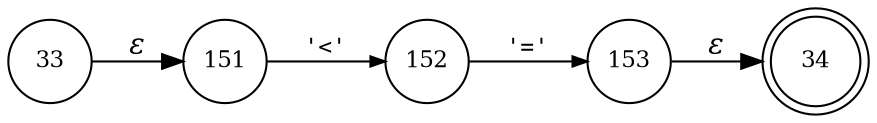 digraph ATN {
rankdir=LR;
s34[fontsize=11, label="34", shape=doublecircle, fixedsize=true, width=.6];
s33[fontsize=11,label="33", shape=circle, fixedsize=true, width=.55, peripheries=1];
s151[fontsize=11,label="151", shape=circle, fixedsize=true, width=.55, peripheries=1];
s152[fontsize=11,label="152", shape=circle, fixedsize=true, width=.55, peripheries=1];
s153[fontsize=11,label="153", shape=circle, fixedsize=true, width=.55, peripheries=1];
s33 -> s151 [fontname="Times-Italic", label="&epsilon;"];
s151 -> s152 [fontsize=11, fontname="Courier", arrowsize=.7, label = "'<'", arrowhead = normal];
s152 -> s153 [fontsize=11, fontname="Courier", arrowsize=.7, label = "'='", arrowhead = normal];
s153 -> s34 [fontname="Times-Italic", label="&epsilon;"];
}